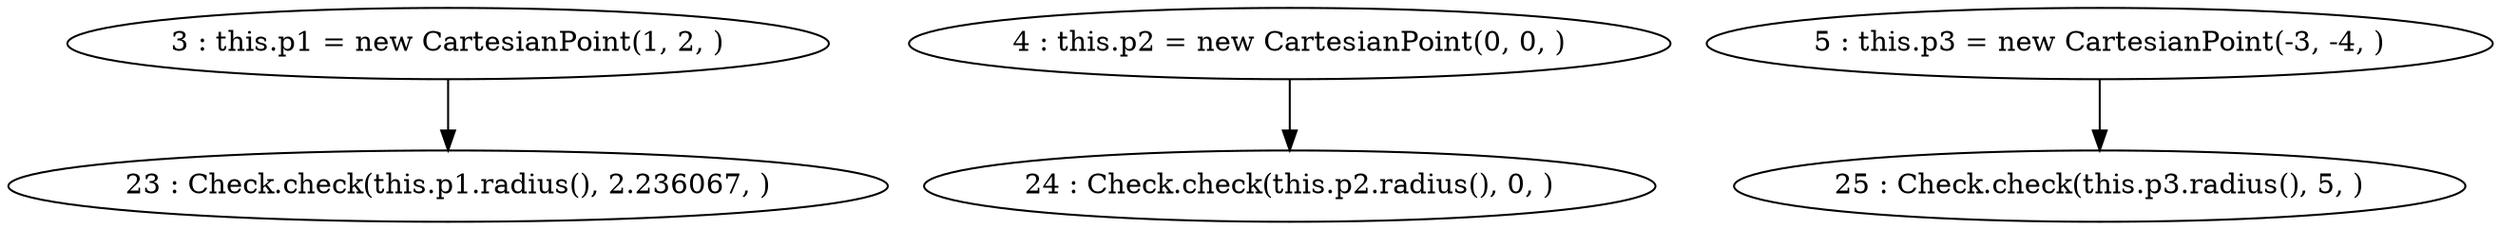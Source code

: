 digraph G {
"3 : this.p1 = new CartesianPoint(1, 2, )"
"3 : this.p1 = new CartesianPoint(1, 2, )" -> "23 : Check.check(this.p1.radius(), 2.236067, )"
"4 : this.p2 = new CartesianPoint(0, 0, )"
"4 : this.p2 = new CartesianPoint(0, 0, )" -> "24 : Check.check(this.p2.radius(), 0, )"
"5 : this.p3 = new CartesianPoint(-3, -4, )"
"5 : this.p3 = new CartesianPoint(-3, -4, )" -> "25 : Check.check(this.p3.radius(), 5, )"
"23 : Check.check(this.p1.radius(), 2.236067, )"
"24 : Check.check(this.p2.radius(), 0, )"
"25 : Check.check(this.p3.radius(), 5, )"
}